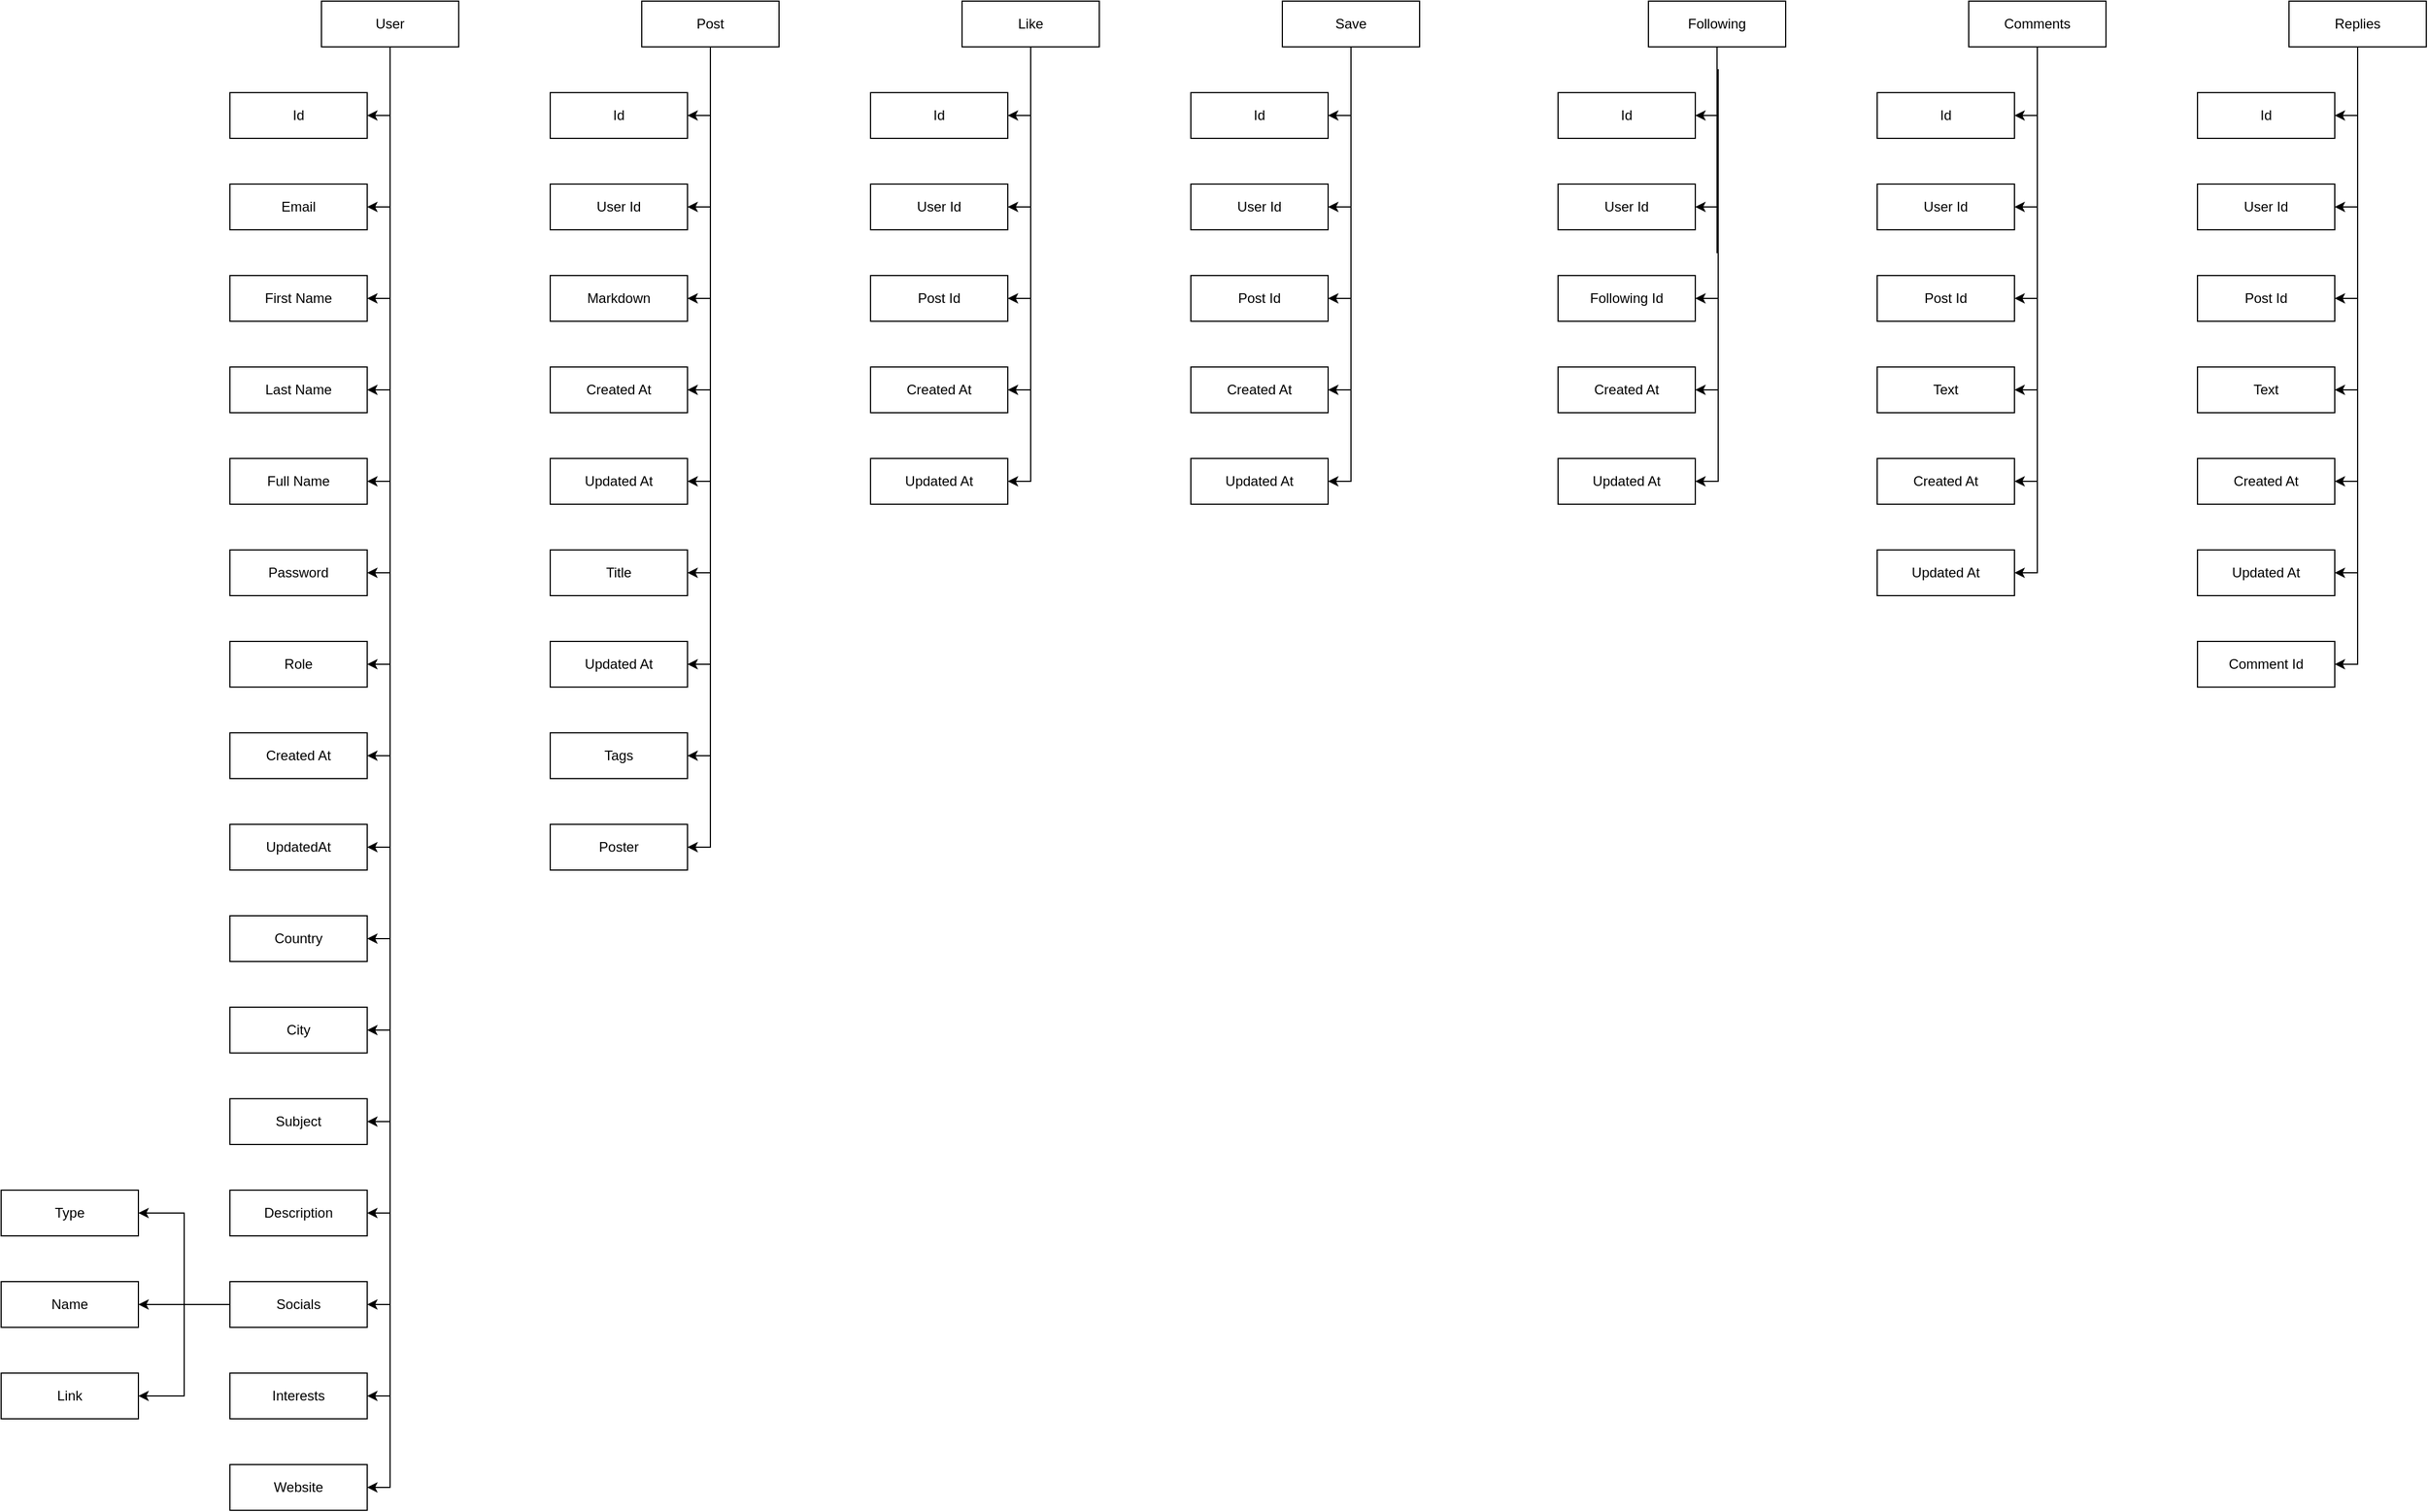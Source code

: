 <mxfile version="20.6.2" type="github">
  <diagram id="An_6A8uYQxj1aYiGU6a9" name="Страница 1">
    <mxGraphModel dx="4979" dy="2188" grid="1" gridSize="10" guides="1" tooltips="1" connect="1" arrows="1" fold="1" page="1" pageScale="1" pageWidth="827" pageHeight="1169" math="0" shadow="0">
      <root>
        <mxCell id="0" />
        <mxCell id="1" parent="0" />
        <mxCell id="K3_foTwXIABXSG76bnOj-19" style="edgeStyle=orthogonalEdgeStyle;rounded=0;orthogonalLoop=1;jettySize=auto;html=1;exitX=0.5;exitY=1;exitDx=0;exitDy=0;entryX=1;entryY=0.5;entryDx=0;entryDy=0;" edge="1" parent="1" source="K3_foTwXIABXSG76bnOj-1" target="K3_foTwXIABXSG76bnOj-8">
          <mxGeometry relative="1" as="geometry" />
        </mxCell>
        <mxCell id="K3_foTwXIABXSG76bnOj-20" style="edgeStyle=orthogonalEdgeStyle;rounded=0;orthogonalLoop=1;jettySize=auto;html=1;exitX=0.5;exitY=1;exitDx=0;exitDy=0;entryX=1;entryY=0.5;entryDx=0;entryDy=0;" edge="1" parent="1" source="K3_foTwXIABXSG76bnOj-1" target="K3_foTwXIABXSG76bnOj-2">
          <mxGeometry relative="1" as="geometry" />
        </mxCell>
        <mxCell id="K3_foTwXIABXSG76bnOj-21" style="edgeStyle=orthogonalEdgeStyle;rounded=0;orthogonalLoop=1;jettySize=auto;html=1;exitX=0.5;exitY=1;exitDx=0;exitDy=0;entryX=1;entryY=0.5;entryDx=0;entryDy=0;" edge="1" parent="1" source="K3_foTwXIABXSG76bnOj-1" target="K3_foTwXIABXSG76bnOj-3">
          <mxGeometry relative="1" as="geometry" />
        </mxCell>
        <mxCell id="K3_foTwXIABXSG76bnOj-22" style="edgeStyle=orthogonalEdgeStyle;rounded=0;orthogonalLoop=1;jettySize=auto;html=1;exitX=0.5;exitY=1;exitDx=0;exitDy=0;entryX=1;entryY=0.5;entryDx=0;entryDy=0;" edge="1" parent="1" source="K3_foTwXIABXSG76bnOj-1" target="K3_foTwXIABXSG76bnOj-4">
          <mxGeometry relative="1" as="geometry" />
        </mxCell>
        <mxCell id="K3_foTwXIABXSG76bnOj-23" style="edgeStyle=orthogonalEdgeStyle;rounded=0;orthogonalLoop=1;jettySize=auto;html=1;exitX=0.5;exitY=1;exitDx=0;exitDy=0;entryX=1;entryY=0.5;entryDx=0;entryDy=0;" edge="1" parent="1" source="K3_foTwXIABXSG76bnOj-1" target="K3_foTwXIABXSG76bnOj-5">
          <mxGeometry relative="1" as="geometry" />
        </mxCell>
        <mxCell id="K3_foTwXIABXSG76bnOj-24" style="edgeStyle=orthogonalEdgeStyle;rounded=0;orthogonalLoop=1;jettySize=auto;html=1;exitX=0.5;exitY=1;exitDx=0;exitDy=0;entryX=1;entryY=0.5;entryDx=0;entryDy=0;" edge="1" parent="1" source="K3_foTwXIABXSG76bnOj-1" target="K3_foTwXIABXSG76bnOj-6">
          <mxGeometry relative="1" as="geometry" />
        </mxCell>
        <mxCell id="K3_foTwXIABXSG76bnOj-25" style="edgeStyle=orthogonalEdgeStyle;rounded=0;orthogonalLoop=1;jettySize=auto;html=1;exitX=0.5;exitY=1;exitDx=0;exitDy=0;entryX=1;entryY=0.5;entryDx=0;entryDy=0;" edge="1" parent="1" source="K3_foTwXIABXSG76bnOj-1" target="K3_foTwXIABXSG76bnOj-7">
          <mxGeometry relative="1" as="geometry" />
        </mxCell>
        <mxCell id="K3_foTwXIABXSG76bnOj-26" style="edgeStyle=orthogonalEdgeStyle;rounded=0;orthogonalLoop=1;jettySize=auto;html=1;exitX=0.5;exitY=1;exitDx=0;exitDy=0;entryX=1;entryY=0.5;entryDx=0;entryDy=0;" edge="1" parent="1" source="K3_foTwXIABXSG76bnOj-1" target="K3_foTwXIABXSG76bnOj-9">
          <mxGeometry relative="1" as="geometry" />
        </mxCell>
        <mxCell id="K3_foTwXIABXSG76bnOj-27" style="edgeStyle=orthogonalEdgeStyle;rounded=0;orthogonalLoop=1;jettySize=auto;html=1;exitX=0.5;exitY=1;exitDx=0;exitDy=0;entryX=1;entryY=0.5;entryDx=0;entryDy=0;" edge="1" parent="1" source="K3_foTwXIABXSG76bnOj-1" target="K3_foTwXIABXSG76bnOj-10">
          <mxGeometry relative="1" as="geometry" />
        </mxCell>
        <mxCell id="K3_foTwXIABXSG76bnOj-29" style="edgeStyle=orthogonalEdgeStyle;rounded=0;orthogonalLoop=1;jettySize=auto;html=1;exitX=0.5;exitY=1;exitDx=0;exitDy=0;entryX=1;entryY=0.5;entryDx=0;entryDy=0;" edge="1" parent="1" source="K3_foTwXIABXSG76bnOj-1" target="K3_foTwXIABXSG76bnOj-12">
          <mxGeometry relative="1" as="geometry" />
        </mxCell>
        <mxCell id="K3_foTwXIABXSG76bnOj-30" style="edgeStyle=orthogonalEdgeStyle;rounded=0;orthogonalLoop=1;jettySize=auto;html=1;exitX=0.5;exitY=1;exitDx=0;exitDy=0;entryX=1;entryY=0.5;entryDx=0;entryDy=0;" edge="1" parent="1" source="K3_foTwXIABXSG76bnOj-1" target="K3_foTwXIABXSG76bnOj-13">
          <mxGeometry relative="1" as="geometry" />
        </mxCell>
        <mxCell id="K3_foTwXIABXSG76bnOj-31" style="edgeStyle=orthogonalEdgeStyle;rounded=0;orthogonalLoop=1;jettySize=auto;html=1;exitX=0.5;exitY=1;exitDx=0;exitDy=0;entryX=1;entryY=0.5;entryDx=0;entryDy=0;" edge="1" parent="1" source="K3_foTwXIABXSG76bnOj-1" target="K3_foTwXIABXSG76bnOj-14">
          <mxGeometry relative="1" as="geometry" />
        </mxCell>
        <mxCell id="K3_foTwXIABXSG76bnOj-32" style="edgeStyle=orthogonalEdgeStyle;rounded=0;orthogonalLoop=1;jettySize=auto;html=1;exitX=0.5;exitY=1;exitDx=0;exitDy=0;entryX=1;entryY=0.5;entryDx=0;entryDy=0;" edge="1" parent="1" source="K3_foTwXIABXSG76bnOj-1" target="K3_foTwXIABXSG76bnOj-15">
          <mxGeometry relative="1" as="geometry" />
        </mxCell>
        <mxCell id="K3_foTwXIABXSG76bnOj-33" style="edgeStyle=orthogonalEdgeStyle;rounded=0;orthogonalLoop=1;jettySize=auto;html=1;exitX=0.5;exitY=1;exitDx=0;exitDy=0;entryX=1;entryY=0.5;entryDx=0;entryDy=0;" edge="1" parent="1" source="K3_foTwXIABXSG76bnOj-1" target="K3_foTwXIABXSG76bnOj-16">
          <mxGeometry relative="1" as="geometry" />
        </mxCell>
        <mxCell id="K3_foTwXIABXSG76bnOj-34" style="edgeStyle=orthogonalEdgeStyle;rounded=0;orthogonalLoop=1;jettySize=auto;html=1;exitX=0.5;exitY=1;exitDx=0;exitDy=0;entryX=1;entryY=0.5;entryDx=0;entryDy=0;" edge="1" parent="1" source="K3_foTwXIABXSG76bnOj-1" target="K3_foTwXIABXSG76bnOj-17">
          <mxGeometry relative="1" as="geometry" />
        </mxCell>
        <mxCell id="K3_foTwXIABXSG76bnOj-35" style="edgeStyle=orthogonalEdgeStyle;rounded=0;orthogonalLoop=1;jettySize=auto;html=1;exitX=0.5;exitY=1;exitDx=0;exitDy=0;entryX=1;entryY=0.5;entryDx=0;entryDy=0;" edge="1" parent="1" source="K3_foTwXIABXSG76bnOj-1" target="K3_foTwXIABXSG76bnOj-18">
          <mxGeometry relative="1" as="geometry" />
        </mxCell>
        <mxCell id="K3_foTwXIABXSG76bnOj-1" value="User" style="rounded=0;whiteSpace=wrap;html=1;" vertex="1" parent="1">
          <mxGeometry x="160" y="80" width="120" height="40" as="geometry" />
        </mxCell>
        <mxCell id="K3_foTwXIABXSG76bnOj-2" value="Email" style="rounded=0;whiteSpace=wrap;html=1;" vertex="1" parent="1">
          <mxGeometry x="80" y="240" width="120" height="40" as="geometry" />
        </mxCell>
        <mxCell id="K3_foTwXIABXSG76bnOj-3" value="First Name" style="rounded=0;whiteSpace=wrap;html=1;" vertex="1" parent="1">
          <mxGeometry x="80" y="320" width="120" height="40" as="geometry" />
        </mxCell>
        <mxCell id="K3_foTwXIABXSG76bnOj-4" value="Last Name" style="rounded=0;whiteSpace=wrap;html=1;" vertex="1" parent="1">
          <mxGeometry x="80" y="400" width="120" height="40" as="geometry" />
        </mxCell>
        <mxCell id="K3_foTwXIABXSG76bnOj-5" value="Full Name" style="rounded=0;whiteSpace=wrap;html=1;" vertex="1" parent="1">
          <mxGeometry x="80" y="480" width="120" height="40" as="geometry" />
        </mxCell>
        <mxCell id="K3_foTwXIABXSG76bnOj-6" value="Password" style="rounded=0;whiteSpace=wrap;html=1;" vertex="1" parent="1">
          <mxGeometry x="80" y="560" width="120" height="40" as="geometry" />
        </mxCell>
        <mxCell id="K3_foTwXIABXSG76bnOj-7" value="Role" style="rounded=0;whiteSpace=wrap;html=1;" vertex="1" parent="1">
          <mxGeometry x="80" y="640" width="120" height="40" as="geometry" />
        </mxCell>
        <mxCell id="K3_foTwXIABXSG76bnOj-8" value="Id" style="rounded=0;whiteSpace=wrap;html=1;" vertex="1" parent="1">
          <mxGeometry x="80" y="160" width="120" height="40" as="geometry" />
        </mxCell>
        <mxCell id="K3_foTwXIABXSG76bnOj-9" value="Created At" style="rounded=0;whiteSpace=wrap;html=1;" vertex="1" parent="1">
          <mxGeometry x="80" y="720" width="120" height="40" as="geometry" />
        </mxCell>
        <mxCell id="K3_foTwXIABXSG76bnOj-10" value="UpdatedAt" style="rounded=0;whiteSpace=wrap;html=1;" vertex="1" parent="1">
          <mxGeometry x="80" y="800" width="120" height="40" as="geometry" />
        </mxCell>
        <mxCell id="K3_foTwXIABXSG76bnOj-12" value="Country" style="rounded=0;whiteSpace=wrap;html=1;" vertex="1" parent="1">
          <mxGeometry x="80" y="880" width="120" height="40" as="geometry" />
        </mxCell>
        <mxCell id="K3_foTwXIABXSG76bnOj-13" value="City" style="rounded=0;whiteSpace=wrap;html=1;" vertex="1" parent="1">
          <mxGeometry x="80" y="960" width="120" height="40" as="geometry" />
        </mxCell>
        <mxCell id="K3_foTwXIABXSG76bnOj-14" value="Subject" style="rounded=0;whiteSpace=wrap;html=1;" vertex="1" parent="1">
          <mxGeometry x="80" y="1040" width="120" height="40" as="geometry" />
        </mxCell>
        <mxCell id="K3_foTwXIABXSG76bnOj-15" value="Description" style="rounded=0;whiteSpace=wrap;html=1;" vertex="1" parent="1">
          <mxGeometry x="80" y="1120" width="120" height="40" as="geometry" />
        </mxCell>
        <mxCell id="K3_foTwXIABXSG76bnOj-40" style="edgeStyle=orthogonalEdgeStyle;rounded=0;orthogonalLoop=1;jettySize=auto;html=1;exitX=0;exitY=0.5;exitDx=0;exitDy=0;entryX=1;entryY=0.5;entryDx=0;entryDy=0;" edge="1" parent="1" source="K3_foTwXIABXSG76bnOj-16" target="K3_foTwXIABXSG76bnOj-37">
          <mxGeometry relative="1" as="geometry" />
        </mxCell>
        <mxCell id="K3_foTwXIABXSG76bnOj-41" style="edgeStyle=orthogonalEdgeStyle;rounded=0;orthogonalLoop=1;jettySize=auto;html=1;exitX=0;exitY=0.5;exitDx=0;exitDy=0;entryX=1;entryY=0.5;entryDx=0;entryDy=0;" edge="1" parent="1" source="K3_foTwXIABXSG76bnOj-16" target="K3_foTwXIABXSG76bnOj-38">
          <mxGeometry relative="1" as="geometry" />
        </mxCell>
        <mxCell id="K3_foTwXIABXSG76bnOj-42" style="edgeStyle=orthogonalEdgeStyle;rounded=0;orthogonalLoop=1;jettySize=auto;html=1;exitX=0;exitY=0.5;exitDx=0;exitDy=0;entryX=1;entryY=0.5;entryDx=0;entryDy=0;" edge="1" parent="1" source="K3_foTwXIABXSG76bnOj-16" target="K3_foTwXIABXSG76bnOj-39">
          <mxGeometry relative="1" as="geometry" />
        </mxCell>
        <mxCell id="K3_foTwXIABXSG76bnOj-16" value="Socials" style="rounded=0;whiteSpace=wrap;html=1;" vertex="1" parent="1">
          <mxGeometry x="80" y="1200" width="120" height="40" as="geometry" />
        </mxCell>
        <mxCell id="K3_foTwXIABXSG76bnOj-17" value="Interests" style="rounded=0;whiteSpace=wrap;html=1;" vertex="1" parent="1">
          <mxGeometry x="80" y="1280" width="120" height="40" as="geometry" />
        </mxCell>
        <mxCell id="K3_foTwXIABXSG76bnOj-18" value="Website" style="rounded=0;whiteSpace=wrap;html=1;" vertex="1" parent="1">
          <mxGeometry x="80" y="1360" width="120" height="40" as="geometry" />
        </mxCell>
        <mxCell id="K3_foTwXIABXSG76bnOj-37" value="Type" style="rounded=0;whiteSpace=wrap;html=1;" vertex="1" parent="1">
          <mxGeometry x="-120" y="1120" width="120" height="40" as="geometry" />
        </mxCell>
        <mxCell id="K3_foTwXIABXSG76bnOj-38" value="Name" style="rounded=0;whiteSpace=wrap;html=1;" vertex="1" parent="1">
          <mxGeometry x="-120" y="1200" width="120" height="40" as="geometry" />
        </mxCell>
        <mxCell id="K3_foTwXIABXSG76bnOj-39" value="Link" style="rounded=0;whiteSpace=wrap;html=1;" vertex="1" parent="1">
          <mxGeometry x="-120" y="1280" width="120" height="40" as="geometry" />
        </mxCell>
        <mxCell id="K3_foTwXIABXSG76bnOj-55" style="edgeStyle=orthogonalEdgeStyle;rounded=0;orthogonalLoop=1;jettySize=auto;html=1;exitX=0.5;exitY=1;exitDx=0;exitDy=0;entryX=1;entryY=0.5;entryDx=0;entryDy=0;" edge="1" parent="1" source="K3_foTwXIABXSG76bnOj-43" target="K3_foTwXIABXSG76bnOj-44">
          <mxGeometry relative="1" as="geometry" />
        </mxCell>
        <mxCell id="K3_foTwXIABXSG76bnOj-56" style="edgeStyle=orthogonalEdgeStyle;rounded=0;orthogonalLoop=1;jettySize=auto;html=1;exitX=0.5;exitY=1;exitDx=0;exitDy=0;entryX=1;entryY=0.5;entryDx=0;entryDy=0;" edge="1" parent="1" source="K3_foTwXIABXSG76bnOj-43" target="K3_foTwXIABXSG76bnOj-45">
          <mxGeometry relative="1" as="geometry" />
        </mxCell>
        <mxCell id="K3_foTwXIABXSG76bnOj-57" style="edgeStyle=orthogonalEdgeStyle;rounded=0;orthogonalLoop=1;jettySize=auto;html=1;exitX=0.5;exitY=1;exitDx=0;exitDy=0;entryX=1;entryY=0.5;entryDx=0;entryDy=0;" edge="1" parent="1" source="K3_foTwXIABXSG76bnOj-43" target="K3_foTwXIABXSG76bnOj-46">
          <mxGeometry relative="1" as="geometry" />
        </mxCell>
        <mxCell id="K3_foTwXIABXSG76bnOj-58" style="edgeStyle=orthogonalEdgeStyle;rounded=0;orthogonalLoop=1;jettySize=auto;html=1;exitX=0.5;exitY=1;exitDx=0;exitDy=0;entryX=1;entryY=0.5;entryDx=0;entryDy=0;" edge="1" parent="1" source="K3_foTwXIABXSG76bnOj-43" target="K3_foTwXIABXSG76bnOj-47">
          <mxGeometry relative="1" as="geometry" />
        </mxCell>
        <mxCell id="K3_foTwXIABXSG76bnOj-59" style="edgeStyle=orthogonalEdgeStyle;rounded=0;orthogonalLoop=1;jettySize=auto;html=1;exitX=0.5;exitY=1;exitDx=0;exitDy=0;entryX=1;entryY=0.5;entryDx=0;entryDy=0;" edge="1" parent="1" source="K3_foTwXIABXSG76bnOj-43" target="K3_foTwXIABXSG76bnOj-48">
          <mxGeometry relative="1" as="geometry" />
        </mxCell>
        <mxCell id="K3_foTwXIABXSG76bnOj-60" style="edgeStyle=orthogonalEdgeStyle;rounded=0;orthogonalLoop=1;jettySize=auto;html=1;exitX=0.5;exitY=1;exitDx=0;exitDy=0;entryX=1;entryY=0.5;entryDx=0;entryDy=0;" edge="1" parent="1" source="K3_foTwXIABXSG76bnOj-43" target="K3_foTwXIABXSG76bnOj-49">
          <mxGeometry relative="1" as="geometry" />
        </mxCell>
        <mxCell id="K3_foTwXIABXSG76bnOj-61" style="edgeStyle=orthogonalEdgeStyle;rounded=0;orthogonalLoop=1;jettySize=auto;html=1;exitX=0.5;exitY=1;exitDx=0;exitDy=0;entryX=1;entryY=0.5;entryDx=0;entryDy=0;" edge="1" parent="1" source="K3_foTwXIABXSG76bnOj-43" target="K3_foTwXIABXSG76bnOj-52">
          <mxGeometry relative="1" as="geometry" />
        </mxCell>
        <mxCell id="K3_foTwXIABXSG76bnOj-62" style="edgeStyle=orthogonalEdgeStyle;rounded=0;orthogonalLoop=1;jettySize=auto;html=1;exitX=0.5;exitY=1;exitDx=0;exitDy=0;entryX=1;entryY=0.5;entryDx=0;entryDy=0;" edge="1" parent="1" source="K3_foTwXIABXSG76bnOj-43" target="K3_foTwXIABXSG76bnOj-53">
          <mxGeometry relative="1" as="geometry" />
        </mxCell>
        <mxCell id="K3_foTwXIABXSG76bnOj-63" style="edgeStyle=orthogonalEdgeStyle;rounded=0;orthogonalLoop=1;jettySize=auto;html=1;exitX=0.5;exitY=1;exitDx=0;exitDy=0;entryX=1;entryY=0.5;entryDx=0;entryDy=0;" edge="1" parent="1" source="K3_foTwXIABXSG76bnOj-43" target="K3_foTwXIABXSG76bnOj-54">
          <mxGeometry relative="1" as="geometry" />
        </mxCell>
        <mxCell id="K3_foTwXIABXSG76bnOj-43" value="Post" style="rounded=0;whiteSpace=wrap;html=1;" vertex="1" parent="1">
          <mxGeometry x="440" y="80" width="120" height="40" as="geometry" />
        </mxCell>
        <mxCell id="K3_foTwXIABXSG76bnOj-44" value="Id" style="rounded=0;whiteSpace=wrap;html=1;" vertex="1" parent="1">
          <mxGeometry x="360" y="160" width="120" height="40" as="geometry" />
        </mxCell>
        <mxCell id="K3_foTwXIABXSG76bnOj-45" value="User Id" style="rounded=0;whiteSpace=wrap;html=1;" vertex="1" parent="1">
          <mxGeometry x="360" y="240" width="120" height="40" as="geometry" />
        </mxCell>
        <mxCell id="K3_foTwXIABXSG76bnOj-46" value="Markdown" style="rounded=0;whiteSpace=wrap;html=1;" vertex="1" parent="1">
          <mxGeometry x="360" y="320" width="120" height="40" as="geometry" />
        </mxCell>
        <mxCell id="K3_foTwXIABXSG76bnOj-47" value="Created At" style="rounded=0;whiteSpace=wrap;html=1;" vertex="1" parent="1">
          <mxGeometry x="360" y="400" width="120" height="40" as="geometry" />
        </mxCell>
        <mxCell id="K3_foTwXIABXSG76bnOj-48" value="Updated At" style="rounded=0;whiteSpace=wrap;html=1;" vertex="1" parent="1">
          <mxGeometry x="360" y="480" width="120" height="40" as="geometry" />
        </mxCell>
        <mxCell id="K3_foTwXIABXSG76bnOj-49" value="Title" style="rounded=0;whiteSpace=wrap;html=1;" vertex="1" parent="1">
          <mxGeometry x="360" y="560" width="120" height="40" as="geometry" />
        </mxCell>
        <mxCell id="K3_foTwXIABXSG76bnOj-52" value="Updated At" style="rounded=0;whiteSpace=wrap;html=1;" vertex="1" parent="1">
          <mxGeometry x="360" y="640" width="120" height="40" as="geometry" />
        </mxCell>
        <mxCell id="K3_foTwXIABXSG76bnOj-53" value="Tags" style="rounded=0;whiteSpace=wrap;html=1;" vertex="1" parent="1">
          <mxGeometry x="360" y="720" width="120" height="40" as="geometry" />
        </mxCell>
        <mxCell id="K3_foTwXIABXSG76bnOj-54" value="Poster" style="rounded=0;whiteSpace=wrap;html=1;" vertex="1" parent="1">
          <mxGeometry x="360" y="800" width="120" height="40" as="geometry" />
        </mxCell>
        <mxCell id="K3_foTwXIABXSG76bnOj-69" style="edgeStyle=orthogonalEdgeStyle;rounded=0;orthogonalLoop=1;jettySize=auto;html=1;exitX=0.5;exitY=1;exitDx=0;exitDy=0;entryX=1;entryY=0.5;entryDx=0;entryDy=0;" edge="1" parent="1" source="K3_foTwXIABXSG76bnOj-64" target="K3_foTwXIABXSG76bnOj-65">
          <mxGeometry relative="1" as="geometry" />
        </mxCell>
        <mxCell id="K3_foTwXIABXSG76bnOj-70" style="edgeStyle=orthogonalEdgeStyle;rounded=0;orthogonalLoop=1;jettySize=auto;html=1;exitX=0.5;exitY=1;exitDx=0;exitDy=0;entryX=1;entryY=0.5;entryDx=0;entryDy=0;" edge="1" parent="1" source="K3_foTwXIABXSG76bnOj-64" target="K3_foTwXIABXSG76bnOj-66">
          <mxGeometry relative="1" as="geometry" />
        </mxCell>
        <mxCell id="K3_foTwXIABXSG76bnOj-71" style="edgeStyle=orthogonalEdgeStyle;rounded=0;orthogonalLoop=1;jettySize=auto;html=1;exitX=0.5;exitY=1;exitDx=0;exitDy=0;entryX=1;entryY=0.5;entryDx=0;entryDy=0;" edge="1" parent="1" source="K3_foTwXIABXSG76bnOj-64" target="K3_foTwXIABXSG76bnOj-67">
          <mxGeometry relative="1" as="geometry" />
        </mxCell>
        <mxCell id="K3_foTwXIABXSG76bnOj-72" style="edgeStyle=orthogonalEdgeStyle;rounded=0;orthogonalLoop=1;jettySize=auto;html=1;exitX=0.5;exitY=1;exitDx=0;exitDy=0;entryX=1;entryY=0.5;entryDx=0;entryDy=0;" edge="1" parent="1" source="K3_foTwXIABXSG76bnOj-64" target="K3_foTwXIABXSG76bnOj-68">
          <mxGeometry relative="1" as="geometry" />
        </mxCell>
        <mxCell id="K3_foTwXIABXSG76bnOj-119" style="edgeStyle=orthogonalEdgeStyle;rounded=0;orthogonalLoop=1;jettySize=auto;html=1;exitX=0.5;exitY=1;exitDx=0;exitDy=0;entryX=1;entryY=0.5;entryDx=0;entryDy=0;" edge="1" parent="1" source="K3_foTwXIABXSG76bnOj-64" target="K3_foTwXIABXSG76bnOj-118">
          <mxGeometry relative="1" as="geometry" />
        </mxCell>
        <mxCell id="K3_foTwXIABXSG76bnOj-64" value="Like" style="rounded=0;whiteSpace=wrap;html=1;" vertex="1" parent="1">
          <mxGeometry x="720" y="80" width="120" height="40" as="geometry" />
        </mxCell>
        <mxCell id="K3_foTwXIABXSG76bnOj-65" value="User Id" style="rounded=0;whiteSpace=wrap;html=1;" vertex="1" parent="1">
          <mxGeometry x="640" y="240" width="120" height="40" as="geometry" />
        </mxCell>
        <mxCell id="K3_foTwXIABXSG76bnOj-66" value="Post Id" style="rounded=0;whiteSpace=wrap;html=1;" vertex="1" parent="1">
          <mxGeometry x="640" y="320" width="120" height="40" as="geometry" />
        </mxCell>
        <mxCell id="K3_foTwXIABXSG76bnOj-67" value="Created At" style="rounded=0;whiteSpace=wrap;html=1;" vertex="1" parent="1">
          <mxGeometry x="640" y="400" width="120" height="40" as="geometry" />
        </mxCell>
        <mxCell id="K3_foTwXIABXSG76bnOj-68" value="Updated At" style="rounded=0;whiteSpace=wrap;html=1;" vertex="1" parent="1">
          <mxGeometry x="640" y="480" width="120" height="40" as="geometry" />
        </mxCell>
        <mxCell id="K3_foTwXIABXSG76bnOj-78" style="edgeStyle=orthogonalEdgeStyle;rounded=0;orthogonalLoop=1;jettySize=auto;html=1;exitX=0.5;exitY=1;exitDx=0;exitDy=0;entryX=1;entryY=0.5;entryDx=0;entryDy=0;" edge="1" parent="1" source="K3_foTwXIABXSG76bnOj-73" target="K3_foTwXIABXSG76bnOj-74">
          <mxGeometry relative="1" as="geometry" />
        </mxCell>
        <mxCell id="K3_foTwXIABXSG76bnOj-79" style="edgeStyle=orthogonalEdgeStyle;rounded=0;orthogonalLoop=1;jettySize=auto;html=1;exitX=0.5;exitY=1;exitDx=0;exitDy=0;entryX=1;entryY=0.5;entryDx=0;entryDy=0;" edge="1" parent="1" source="K3_foTwXIABXSG76bnOj-73" target="K3_foTwXIABXSG76bnOj-75">
          <mxGeometry relative="1" as="geometry" />
        </mxCell>
        <mxCell id="K3_foTwXIABXSG76bnOj-80" style="edgeStyle=orthogonalEdgeStyle;rounded=0;orthogonalLoop=1;jettySize=auto;html=1;exitX=0.5;exitY=1;exitDx=0;exitDy=0;entryX=1;entryY=0.5;entryDx=0;entryDy=0;" edge="1" parent="1" source="K3_foTwXIABXSG76bnOj-73" target="K3_foTwXIABXSG76bnOj-76">
          <mxGeometry relative="1" as="geometry" />
        </mxCell>
        <mxCell id="K3_foTwXIABXSG76bnOj-81" style="edgeStyle=orthogonalEdgeStyle;rounded=0;orthogonalLoop=1;jettySize=auto;html=1;exitX=0.5;exitY=1;exitDx=0;exitDy=0;entryX=1;entryY=0.5;entryDx=0;entryDy=0;" edge="1" parent="1" source="K3_foTwXIABXSG76bnOj-73" target="K3_foTwXIABXSG76bnOj-77">
          <mxGeometry relative="1" as="geometry" />
        </mxCell>
        <mxCell id="K3_foTwXIABXSG76bnOj-120" style="edgeStyle=orthogonalEdgeStyle;rounded=0;orthogonalLoop=1;jettySize=auto;html=1;exitX=0.5;exitY=1;exitDx=0;exitDy=0;entryX=1;entryY=0.5;entryDx=0;entryDy=0;" edge="1" parent="1" source="K3_foTwXIABXSG76bnOj-73" target="K3_foTwXIABXSG76bnOj-117">
          <mxGeometry relative="1" as="geometry" />
        </mxCell>
        <mxCell id="K3_foTwXIABXSG76bnOj-73" value="Save" style="rounded=0;whiteSpace=wrap;html=1;" vertex="1" parent="1">
          <mxGeometry x="1000" y="80" width="120" height="40" as="geometry" />
        </mxCell>
        <mxCell id="K3_foTwXIABXSG76bnOj-74" value="User Id" style="rounded=0;whiteSpace=wrap;html=1;" vertex="1" parent="1">
          <mxGeometry x="920" y="240" width="120" height="40" as="geometry" />
        </mxCell>
        <mxCell id="K3_foTwXIABXSG76bnOj-75" value="Post Id" style="rounded=0;whiteSpace=wrap;html=1;" vertex="1" parent="1">
          <mxGeometry x="920" y="320" width="120" height="40" as="geometry" />
        </mxCell>
        <mxCell id="K3_foTwXIABXSG76bnOj-76" value="Created At" style="rounded=0;whiteSpace=wrap;html=1;" vertex="1" parent="1">
          <mxGeometry x="920" y="400" width="120" height="40" as="geometry" />
        </mxCell>
        <mxCell id="K3_foTwXIABXSG76bnOj-77" value="Updated At" style="rounded=0;whiteSpace=wrap;html=1;" vertex="1" parent="1">
          <mxGeometry x="920" y="480" width="120" height="40" as="geometry" />
        </mxCell>
        <mxCell id="K3_foTwXIABXSG76bnOj-89" style="edgeStyle=orthogonalEdgeStyle;rounded=0;orthogonalLoop=1;jettySize=auto;html=1;exitX=0.5;exitY=1;exitDx=0;exitDy=0;entryX=1;entryY=0.5;entryDx=0;entryDy=0;" edge="1" parent="1" source="K3_foTwXIABXSG76bnOj-82" target="K3_foTwXIABXSG76bnOj-83">
          <mxGeometry relative="1" as="geometry" />
        </mxCell>
        <mxCell id="K3_foTwXIABXSG76bnOj-90" style="edgeStyle=orthogonalEdgeStyle;rounded=0;orthogonalLoop=1;jettySize=auto;html=1;exitX=0.5;exitY=1;exitDx=0;exitDy=0;entryX=1;entryY=0.5;entryDx=0;entryDy=0;" edge="1" parent="1" source="K3_foTwXIABXSG76bnOj-82" target="K3_foTwXIABXSG76bnOj-84">
          <mxGeometry relative="1" as="geometry" />
        </mxCell>
        <mxCell id="K3_foTwXIABXSG76bnOj-91" style="edgeStyle=orthogonalEdgeStyle;rounded=0;orthogonalLoop=1;jettySize=auto;html=1;exitX=0.5;exitY=1;exitDx=0;exitDy=0;entryX=1;entryY=0.5;entryDx=0;entryDy=0;" edge="1" parent="1" source="K3_foTwXIABXSG76bnOj-82" target="K3_foTwXIABXSG76bnOj-85">
          <mxGeometry relative="1" as="geometry" />
        </mxCell>
        <mxCell id="K3_foTwXIABXSG76bnOj-92" style="edgeStyle=orthogonalEdgeStyle;rounded=0;orthogonalLoop=1;jettySize=auto;html=1;exitX=0.5;exitY=1;exitDx=0;exitDy=0;entryX=1;entryY=0.5;entryDx=0;entryDy=0;" edge="1" parent="1" source="K3_foTwXIABXSG76bnOj-82" target="K3_foTwXIABXSG76bnOj-86">
          <mxGeometry relative="1" as="geometry" />
        </mxCell>
        <mxCell id="K3_foTwXIABXSG76bnOj-116" style="edgeStyle=orthogonalEdgeStyle;rounded=0;orthogonalLoop=1;jettySize=auto;html=1;exitX=0.5;exitY=1;exitDx=0;exitDy=0;entryX=1;entryY=0.5;entryDx=0;entryDy=0;" edge="1" parent="1" source="K3_foTwXIABXSG76bnOj-82" target="K3_foTwXIABXSG76bnOj-115">
          <mxGeometry relative="1" as="geometry" />
        </mxCell>
        <mxCell id="K3_foTwXIABXSG76bnOj-82" value="Following" style="rounded=0;whiteSpace=wrap;html=1;" vertex="1" parent="1">
          <mxGeometry x="1320" y="80" width="120" height="40" as="geometry" />
        </mxCell>
        <mxCell id="K3_foTwXIABXSG76bnOj-83" value="User Id" style="rounded=0;whiteSpace=wrap;html=1;" vertex="1" parent="1">
          <mxGeometry x="1241" y="240" width="120" height="40" as="geometry" />
        </mxCell>
        <mxCell id="K3_foTwXIABXSG76bnOj-84" value="Following Id" style="rounded=0;whiteSpace=wrap;html=1;" vertex="1" parent="1">
          <mxGeometry x="1241" y="320" width="120" height="40" as="geometry" />
        </mxCell>
        <mxCell id="K3_foTwXIABXSG76bnOj-85" value="Created At" style="rounded=0;whiteSpace=wrap;html=1;" vertex="1" parent="1">
          <mxGeometry x="1241" y="400" width="120" height="40" as="geometry" />
        </mxCell>
        <mxCell id="K3_foTwXIABXSG76bnOj-86" value="Updated At" style="rounded=0;whiteSpace=wrap;html=1;" vertex="1" parent="1">
          <mxGeometry x="1241" y="480" width="120" height="40" as="geometry" />
        </mxCell>
        <mxCell id="K3_foTwXIABXSG76bnOj-108" style="edgeStyle=orthogonalEdgeStyle;rounded=0;orthogonalLoop=1;jettySize=auto;html=1;exitX=0.5;exitY=1;exitDx=0;exitDy=0;entryX=1;entryY=0.5;entryDx=0;entryDy=0;" edge="1" parent="1" source="K3_foTwXIABXSG76bnOj-102" target="K3_foTwXIABXSG76bnOj-103">
          <mxGeometry relative="1" as="geometry" />
        </mxCell>
        <mxCell id="K3_foTwXIABXSG76bnOj-109" style="edgeStyle=orthogonalEdgeStyle;rounded=0;orthogonalLoop=1;jettySize=auto;html=1;exitX=0.5;exitY=1;exitDx=0;exitDy=0;entryX=1;entryY=0.5;entryDx=0;entryDy=0;" edge="1" parent="1" source="K3_foTwXIABXSG76bnOj-102" target="K3_foTwXIABXSG76bnOj-104">
          <mxGeometry relative="1" as="geometry" />
        </mxCell>
        <mxCell id="K3_foTwXIABXSG76bnOj-110" style="edgeStyle=orthogonalEdgeStyle;rounded=0;orthogonalLoop=1;jettySize=auto;html=1;exitX=0.5;exitY=1;exitDx=0;exitDy=0;entryX=1;entryY=0.5;entryDx=0;entryDy=0;" edge="1" parent="1" source="K3_foTwXIABXSG76bnOj-102" target="K3_foTwXIABXSG76bnOj-105">
          <mxGeometry relative="1" as="geometry" />
        </mxCell>
        <mxCell id="K3_foTwXIABXSG76bnOj-111" style="edgeStyle=orthogonalEdgeStyle;rounded=0;orthogonalLoop=1;jettySize=auto;html=1;exitX=0.5;exitY=1;exitDx=0;exitDy=0;entryX=1;entryY=0.5;entryDx=0;entryDy=0;" edge="1" parent="1" source="K3_foTwXIABXSG76bnOj-102" target="K3_foTwXIABXSG76bnOj-106">
          <mxGeometry relative="1" as="geometry" />
        </mxCell>
        <mxCell id="K3_foTwXIABXSG76bnOj-112" style="edgeStyle=orthogonalEdgeStyle;rounded=0;orthogonalLoop=1;jettySize=auto;html=1;exitX=0.5;exitY=1;exitDx=0;exitDy=0;entryX=1;entryY=0.5;entryDx=0;entryDy=0;" edge="1" parent="1" source="K3_foTwXIABXSG76bnOj-102" target="K3_foTwXIABXSG76bnOj-107">
          <mxGeometry relative="1" as="geometry" />
        </mxCell>
        <mxCell id="K3_foTwXIABXSG76bnOj-114" style="edgeStyle=orthogonalEdgeStyle;rounded=0;orthogonalLoop=1;jettySize=auto;html=1;exitX=0.5;exitY=1;exitDx=0;exitDy=0;entryX=1;entryY=0.5;entryDx=0;entryDy=0;" edge="1" parent="1" source="K3_foTwXIABXSG76bnOj-102" target="K3_foTwXIABXSG76bnOj-113">
          <mxGeometry relative="1" as="geometry" />
        </mxCell>
        <mxCell id="K3_foTwXIABXSG76bnOj-102" value="Comments" style="rounded=0;whiteSpace=wrap;html=1;" vertex="1" parent="1">
          <mxGeometry x="1600" y="80" width="120" height="40" as="geometry" />
        </mxCell>
        <mxCell id="K3_foTwXIABXSG76bnOj-103" value="User Id" style="rounded=0;whiteSpace=wrap;html=1;" vertex="1" parent="1">
          <mxGeometry x="1520" y="240" width="120" height="40" as="geometry" />
        </mxCell>
        <mxCell id="K3_foTwXIABXSG76bnOj-104" value="Post Id" style="rounded=0;whiteSpace=wrap;html=1;" vertex="1" parent="1">
          <mxGeometry x="1520" y="320" width="120" height="40" as="geometry" />
        </mxCell>
        <mxCell id="K3_foTwXIABXSG76bnOj-105" value="Text" style="rounded=0;whiteSpace=wrap;html=1;" vertex="1" parent="1">
          <mxGeometry x="1520" y="400" width="120" height="40" as="geometry" />
        </mxCell>
        <mxCell id="K3_foTwXIABXSG76bnOj-106" value="Created At" style="rounded=0;whiteSpace=wrap;html=1;" vertex="1" parent="1">
          <mxGeometry x="1520" y="480" width="120" height="40" as="geometry" />
        </mxCell>
        <mxCell id="K3_foTwXIABXSG76bnOj-107" value="Updated At" style="rounded=0;whiteSpace=wrap;html=1;" vertex="1" parent="1">
          <mxGeometry x="1520" y="560" width="120" height="40" as="geometry" />
        </mxCell>
        <mxCell id="K3_foTwXIABXSG76bnOj-113" value="Id" style="rounded=0;whiteSpace=wrap;html=1;" vertex="1" parent="1">
          <mxGeometry x="1520" y="160" width="120" height="40" as="geometry" />
        </mxCell>
        <mxCell id="K3_foTwXIABXSG76bnOj-115" value="Id" style="rounded=0;whiteSpace=wrap;html=1;" vertex="1" parent="1">
          <mxGeometry x="1241" y="160" width="120" height="40" as="geometry" />
        </mxCell>
        <mxCell id="K3_foTwXIABXSG76bnOj-117" value="Id" style="rounded=0;whiteSpace=wrap;html=1;" vertex="1" parent="1">
          <mxGeometry x="920" y="160" width="120" height="40" as="geometry" />
        </mxCell>
        <mxCell id="K3_foTwXIABXSG76bnOj-118" value="Id" style="rounded=0;whiteSpace=wrap;html=1;" vertex="1" parent="1">
          <mxGeometry x="640" y="160" width="120" height="40" as="geometry" />
        </mxCell>
        <mxCell id="K3_foTwXIABXSG76bnOj-139" style="edgeStyle=orthogonalEdgeStyle;rounded=0;orthogonalLoop=1;jettySize=auto;html=1;exitX=0.5;exitY=1;exitDx=0;exitDy=0;entryX=1;entryY=0.5;entryDx=0;entryDy=0;" edge="1" parent="1" source="K3_foTwXIABXSG76bnOj-121" target="K3_foTwXIABXSG76bnOj-131">
          <mxGeometry relative="1" as="geometry" />
        </mxCell>
        <mxCell id="K3_foTwXIABXSG76bnOj-140" style="edgeStyle=orthogonalEdgeStyle;rounded=0;orthogonalLoop=1;jettySize=auto;html=1;exitX=0.5;exitY=1;exitDx=0;exitDy=0;entryX=1;entryY=0.5;entryDx=0;entryDy=0;" edge="1" parent="1" source="K3_foTwXIABXSG76bnOj-121" target="K3_foTwXIABXSG76bnOj-126">
          <mxGeometry relative="1" as="geometry" />
        </mxCell>
        <mxCell id="K3_foTwXIABXSG76bnOj-141" style="edgeStyle=orthogonalEdgeStyle;rounded=0;orthogonalLoop=1;jettySize=auto;html=1;exitX=0.5;exitY=1;exitDx=0;exitDy=0;entryX=1;entryY=0.5;entryDx=0;entryDy=0;" edge="1" parent="1" source="K3_foTwXIABXSG76bnOj-121" target="K3_foTwXIABXSG76bnOj-127">
          <mxGeometry relative="1" as="geometry" />
        </mxCell>
        <mxCell id="K3_foTwXIABXSG76bnOj-142" style="edgeStyle=orthogonalEdgeStyle;rounded=0;orthogonalLoop=1;jettySize=auto;html=1;exitX=0.5;exitY=1;exitDx=0;exitDy=0;entryX=1;entryY=0.5;entryDx=0;entryDy=0;" edge="1" parent="1" source="K3_foTwXIABXSG76bnOj-121" target="K3_foTwXIABXSG76bnOj-128">
          <mxGeometry relative="1" as="geometry" />
        </mxCell>
        <mxCell id="K3_foTwXIABXSG76bnOj-143" style="edgeStyle=orthogonalEdgeStyle;rounded=0;orthogonalLoop=1;jettySize=auto;html=1;exitX=0.5;exitY=1;exitDx=0;exitDy=0;entryX=1;entryY=0.5;entryDx=0;entryDy=0;" edge="1" parent="1" source="K3_foTwXIABXSG76bnOj-121" target="K3_foTwXIABXSG76bnOj-129">
          <mxGeometry relative="1" as="geometry" />
        </mxCell>
        <mxCell id="K3_foTwXIABXSG76bnOj-144" style="edgeStyle=orthogonalEdgeStyle;rounded=0;orthogonalLoop=1;jettySize=auto;html=1;exitX=0.5;exitY=1;exitDx=0;exitDy=0;entryX=1;entryY=0.5;entryDx=0;entryDy=0;" edge="1" parent="1" source="K3_foTwXIABXSG76bnOj-121" target="K3_foTwXIABXSG76bnOj-130">
          <mxGeometry relative="1" as="geometry" />
        </mxCell>
        <mxCell id="K3_foTwXIABXSG76bnOj-145" style="edgeStyle=orthogonalEdgeStyle;rounded=0;orthogonalLoop=1;jettySize=auto;html=1;exitX=0.5;exitY=1;exitDx=0;exitDy=0;entryX=1;entryY=0.5;entryDx=0;entryDy=0;" edge="1" parent="1" source="K3_foTwXIABXSG76bnOj-121" target="K3_foTwXIABXSG76bnOj-138">
          <mxGeometry relative="1" as="geometry" />
        </mxCell>
        <mxCell id="K3_foTwXIABXSG76bnOj-121" value="Replies" style="rounded=0;whiteSpace=wrap;html=1;" vertex="1" parent="1">
          <mxGeometry x="1880" y="80" width="120" height="40" as="geometry" />
        </mxCell>
        <mxCell id="K3_foTwXIABXSG76bnOj-126" value="User Id" style="rounded=0;whiteSpace=wrap;html=1;" vertex="1" parent="1">
          <mxGeometry x="1800" y="240" width="120" height="40" as="geometry" />
        </mxCell>
        <mxCell id="K3_foTwXIABXSG76bnOj-127" value="Post Id" style="rounded=0;whiteSpace=wrap;html=1;" vertex="1" parent="1">
          <mxGeometry x="1800" y="320" width="120" height="40" as="geometry" />
        </mxCell>
        <mxCell id="K3_foTwXIABXSG76bnOj-128" value="Text" style="rounded=0;whiteSpace=wrap;html=1;" vertex="1" parent="1">
          <mxGeometry x="1800" y="400" width="120" height="40" as="geometry" />
        </mxCell>
        <mxCell id="K3_foTwXIABXSG76bnOj-129" value="Created At" style="rounded=0;whiteSpace=wrap;html=1;" vertex="1" parent="1">
          <mxGeometry x="1800" y="480" width="120" height="40" as="geometry" />
        </mxCell>
        <mxCell id="K3_foTwXIABXSG76bnOj-130" value="Updated At" style="rounded=0;whiteSpace=wrap;html=1;" vertex="1" parent="1">
          <mxGeometry x="1800" y="560" width="120" height="40" as="geometry" />
        </mxCell>
        <mxCell id="K3_foTwXIABXSG76bnOj-131" value="Id" style="rounded=0;whiteSpace=wrap;html=1;" vertex="1" parent="1">
          <mxGeometry x="1800" y="160" width="120" height="40" as="geometry" />
        </mxCell>
        <mxCell id="K3_foTwXIABXSG76bnOj-138" value="Comment Id" style="rounded=0;whiteSpace=wrap;html=1;" vertex="1" parent="1">
          <mxGeometry x="1800" y="640" width="120" height="40" as="geometry" />
        </mxCell>
      </root>
    </mxGraphModel>
  </diagram>
</mxfile>
